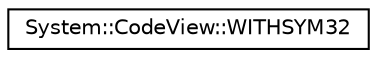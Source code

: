 digraph G
{
  edge [fontname="Helvetica",fontsize="10",labelfontname="Helvetica",labelfontsize="10"];
  node [fontname="Helvetica",fontsize="10",shape=record];
  rankdir="LR";
  Node1 [label="System::CodeView::WITHSYM32",height=0.2,width=0.4,color="black", fillcolor="white", style="filled",URL="$struct_system_1_1_code_view_1_1_w_i_t_h_s_y_m32.html"];
}
